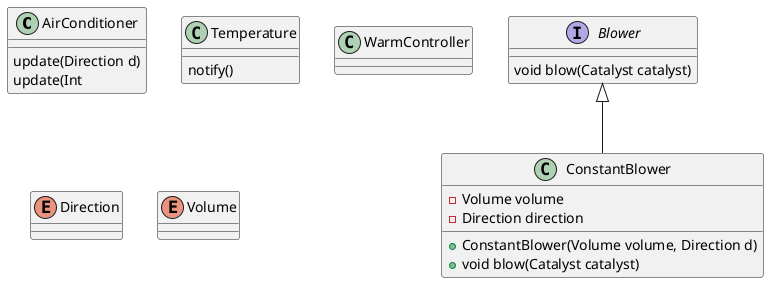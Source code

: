 @startuml
'https://plantuml.com/class-diagram

class AirConditioner {
update(Direction d)
update(Int
}



class Temperature {
notify()
}

class WarmController {

}


Interface Blower {
void blow(Catalyst catalyst)
}

Blower <|-- ConstantBlower
'autoとかの実装を後ほどする

class ConstantBlower {
- Volume volume
- Direction direction
+ConstantBlower(Volume volume, Direction d)
+ void blow(Catalyst catalyst)
}

enum Direction {
}

enum Volume {
}

@enduml